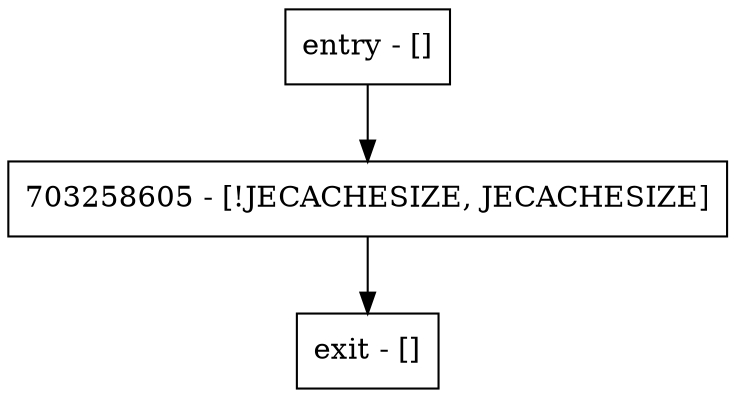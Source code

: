 digraph add {
node [shape=record];
entry [label="entry - []"];
exit [label="exit - []"];
703258605 [label="703258605 - [!JECACHESIZE, JECACHESIZE]"];
entry;
exit;
entry -> 703258605;
703258605 -> exit;
}
